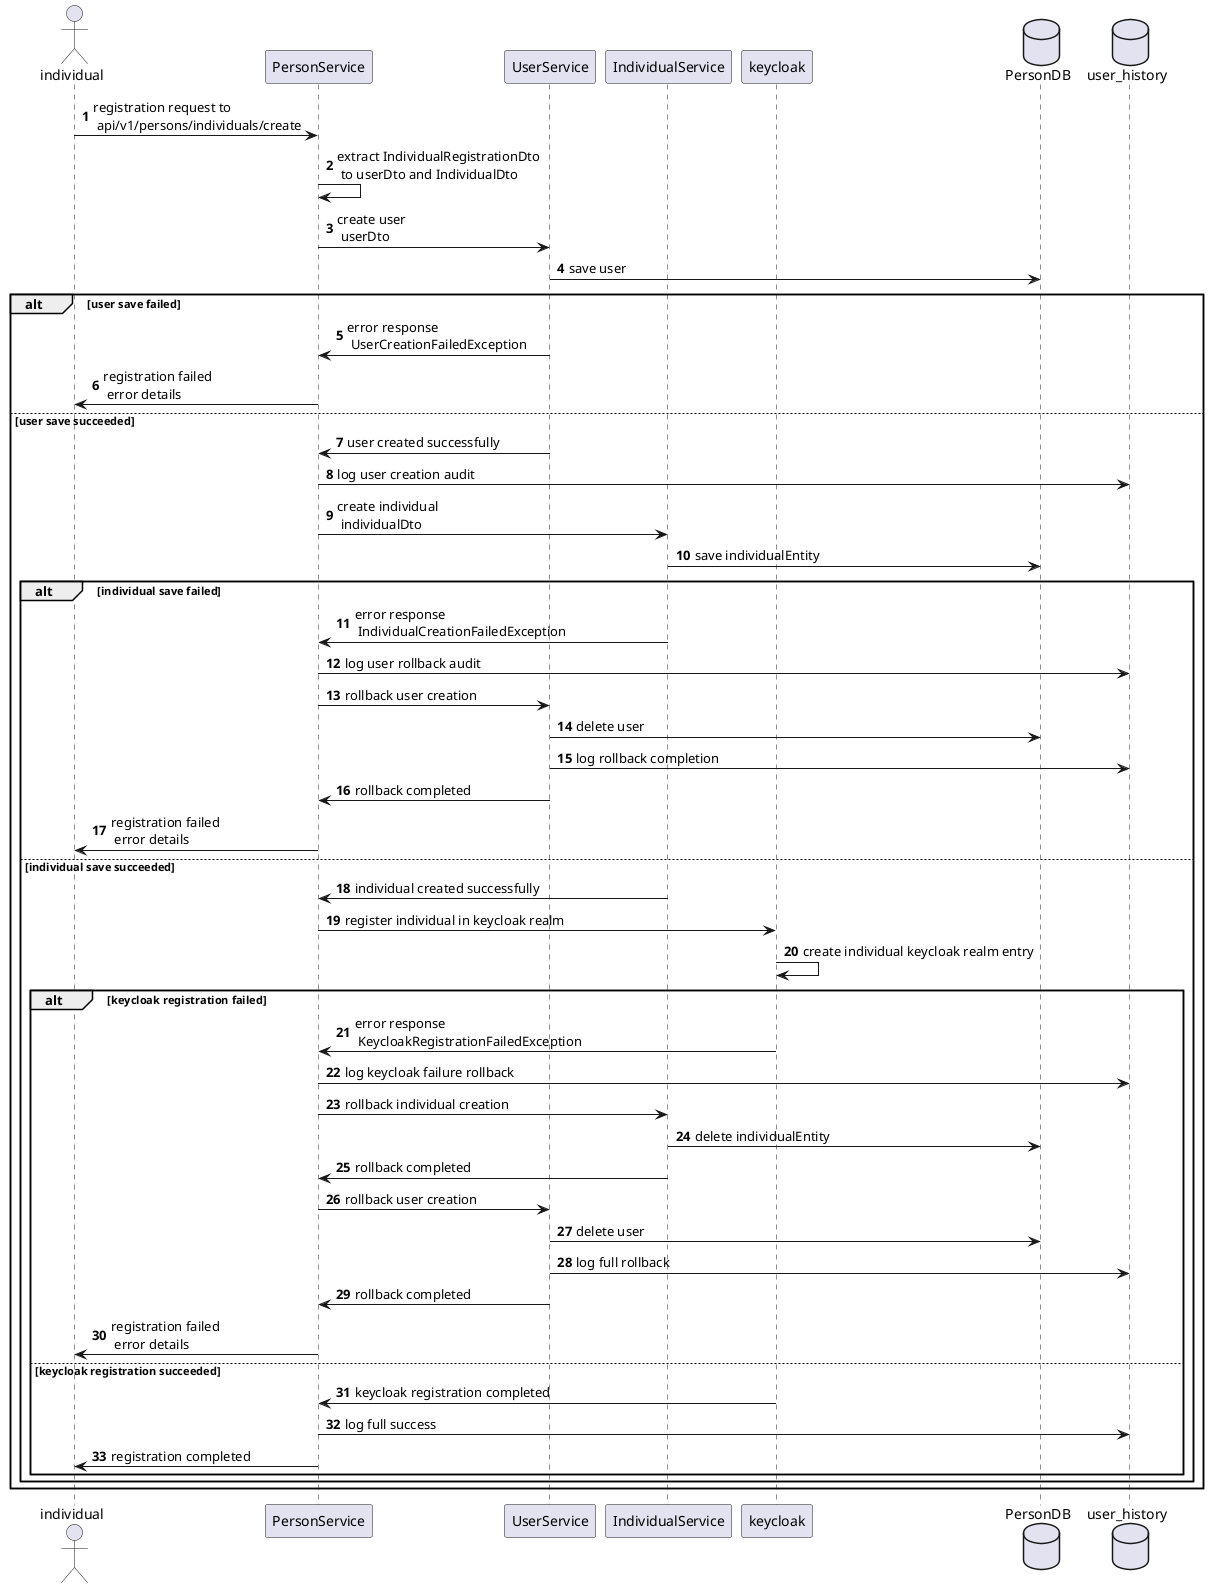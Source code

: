 @startuml
autonumber
actor individual
participant PersonService
participant UserService
participant IndividualService
participant keycloak
database PersonDB
database user_history

' Основной процесс регистрации
individual -> PersonService: registration request to \n api/v1/persons/individuals/create

PersonService -> PersonService: extract IndividualRegistrationDto \n to userDto and IndividualDto
PersonService -> UserService: create user \n userDto
UserService -> PersonDB: save user

alt user save failed
    UserService -> PersonService: error response \n UserCreationFailedException
    PersonService -> individual: registration failed \n error details
else user save succeeded
    UserService -> PersonService: user created successfully
    PersonService -> user_history: log user creation audit
    PersonService -> IndividualService: create individual \n individualDto
    IndividualService -> PersonDB: save individualEntity

    alt individual save failed
        IndividualService -> PersonService: error response \n IndividualCreationFailedException
        PersonService -> user_history: log user rollback audit
        PersonService -> UserService: rollback user creation
        UserService -> PersonDB: delete user
        UserService -> user_history: log rollback completion
        UserService -> PersonService: rollback completed
        PersonService -> individual: registration failed \n error details
    else individual save succeeded
        IndividualService -> PersonService: individual created successfully

        PersonService -> keycloak: register individual in keycloak realm
        keycloak -> keycloak: create individual keycloak realm entry

        alt keycloak registration failed
            keycloak -> PersonService: error response \n KeycloakRegistrationFailedException
            PersonService -> user_history: log keycloak failure rollback
            PersonService -> IndividualService: rollback individual creation
            IndividualService -> PersonDB: delete individualEntity
            IndividualService -> PersonService: rollback completed
            PersonService -> UserService: rollback user creation
            UserService -> PersonDB: delete user
            UserService -> user_history: log full rollback
            UserService -> PersonService: rollback completed
            PersonService -> individual: registration failed \n error details
        else keycloak registration succeeded
            keycloak -> PersonService: keycloak registration completed
            PersonService -> user_history: log full success
            PersonService -> individual: registration completed
        end
    end
end
@enduml
